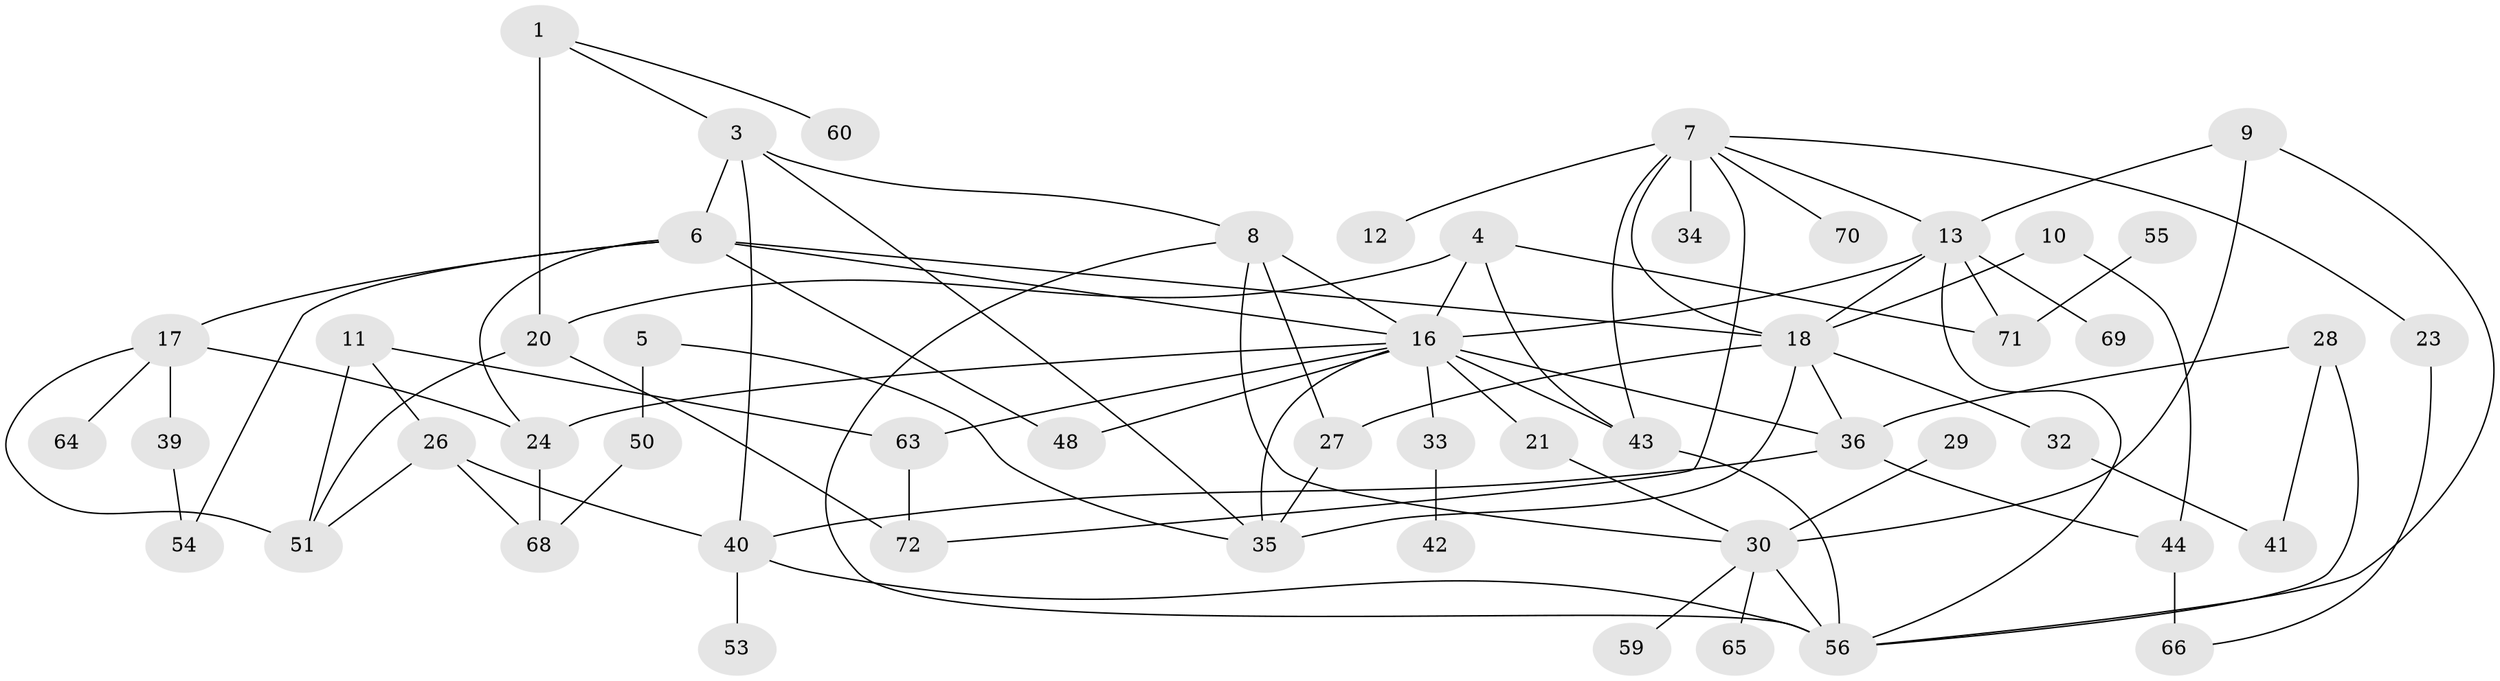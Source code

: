 // original degree distribution, {2: 0.2222222222222222, 0: 0.13194444444444445, 3: 0.19444444444444445, 1: 0.24305555555555555, 4: 0.09027777777777778, 7: 0.020833333333333332, 6: 0.027777777777777776, 5: 0.06944444444444445}
// Generated by graph-tools (version 1.1) at 2025/33/03/09/25 02:33:56]
// undirected, 53 vertices, 88 edges
graph export_dot {
graph [start="1"]
  node [color=gray90,style=filled];
  1;
  3;
  4;
  5;
  6;
  7;
  8;
  9;
  10;
  11;
  12;
  13;
  16;
  17;
  18;
  20;
  21;
  23;
  24;
  26;
  27;
  28;
  29;
  30;
  32;
  33;
  34;
  35;
  36;
  39;
  40;
  41;
  42;
  43;
  44;
  48;
  50;
  51;
  53;
  54;
  55;
  56;
  59;
  60;
  63;
  64;
  65;
  66;
  68;
  69;
  70;
  71;
  72;
  1 -- 3 [weight=1.0];
  1 -- 20 [weight=3.0];
  1 -- 60 [weight=1.0];
  3 -- 6 [weight=1.0];
  3 -- 8 [weight=1.0];
  3 -- 35 [weight=1.0];
  3 -- 40 [weight=1.0];
  4 -- 16 [weight=1.0];
  4 -- 20 [weight=1.0];
  4 -- 43 [weight=1.0];
  4 -- 71 [weight=1.0];
  5 -- 35 [weight=1.0];
  5 -- 50 [weight=1.0];
  6 -- 16 [weight=1.0];
  6 -- 17 [weight=1.0];
  6 -- 18 [weight=1.0];
  6 -- 24 [weight=1.0];
  6 -- 48 [weight=1.0];
  6 -- 54 [weight=1.0];
  7 -- 12 [weight=1.0];
  7 -- 13 [weight=1.0];
  7 -- 18 [weight=1.0];
  7 -- 23 [weight=1.0];
  7 -- 34 [weight=1.0];
  7 -- 43 [weight=2.0];
  7 -- 70 [weight=1.0];
  7 -- 72 [weight=1.0];
  8 -- 16 [weight=1.0];
  8 -- 27 [weight=1.0];
  8 -- 30 [weight=1.0];
  8 -- 56 [weight=1.0];
  9 -- 13 [weight=1.0];
  9 -- 30 [weight=1.0];
  9 -- 56 [weight=1.0];
  10 -- 18 [weight=1.0];
  10 -- 44 [weight=1.0];
  11 -- 26 [weight=1.0];
  11 -- 51 [weight=2.0];
  11 -- 63 [weight=1.0];
  13 -- 16 [weight=2.0];
  13 -- 18 [weight=1.0];
  13 -- 56 [weight=1.0];
  13 -- 69 [weight=1.0];
  13 -- 71 [weight=1.0];
  16 -- 21 [weight=1.0];
  16 -- 24 [weight=1.0];
  16 -- 33 [weight=1.0];
  16 -- 35 [weight=1.0];
  16 -- 36 [weight=1.0];
  16 -- 43 [weight=2.0];
  16 -- 48 [weight=1.0];
  16 -- 63 [weight=1.0];
  17 -- 24 [weight=1.0];
  17 -- 39 [weight=1.0];
  17 -- 51 [weight=1.0];
  17 -- 64 [weight=1.0];
  18 -- 27 [weight=2.0];
  18 -- 32 [weight=1.0];
  18 -- 35 [weight=1.0];
  18 -- 36 [weight=1.0];
  20 -- 51 [weight=1.0];
  20 -- 72 [weight=1.0];
  21 -- 30 [weight=1.0];
  23 -- 66 [weight=1.0];
  24 -- 68 [weight=1.0];
  26 -- 40 [weight=1.0];
  26 -- 51 [weight=1.0];
  26 -- 68 [weight=1.0];
  27 -- 35 [weight=2.0];
  28 -- 36 [weight=1.0];
  28 -- 41 [weight=1.0];
  28 -- 56 [weight=1.0];
  29 -- 30 [weight=1.0];
  30 -- 56 [weight=3.0];
  30 -- 59 [weight=1.0];
  30 -- 65 [weight=1.0];
  32 -- 41 [weight=2.0];
  33 -- 42 [weight=1.0];
  36 -- 40 [weight=1.0];
  36 -- 44 [weight=1.0];
  39 -- 54 [weight=1.0];
  40 -- 53 [weight=1.0];
  40 -- 56 [weight=1.0];
  43 -- 56 [weight=1.0];
  44 -- 66 [weight=2.0];
  50 -- 68 [weight=1.0];
  55 -- 71 [weight=1.0];
  63 -- 72 [weight=1.0];
}
